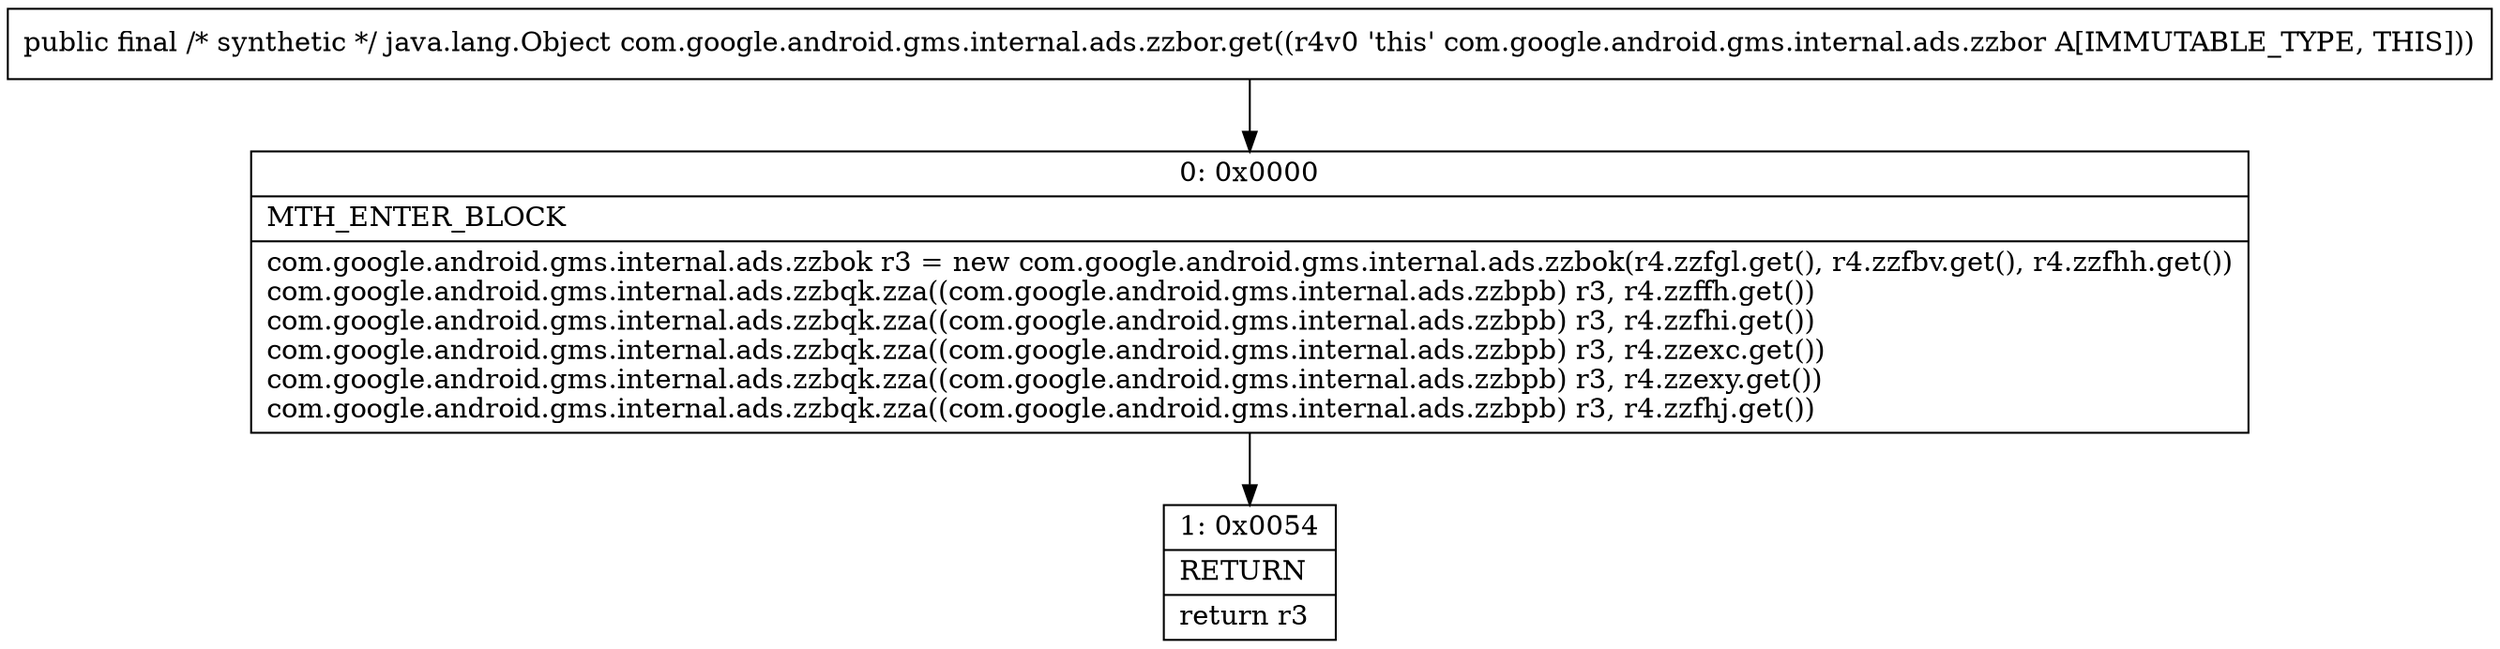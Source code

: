 digraph "CFG forcom.google.android.gms.internal.ads.zzbor.get()Ljava\/lang\/Object;" {
Node_0 [shape=record,label="{0\:\ 0x0000|MTH_ENTER_BLOCK\l|com.google.android.gms.internal.ads.zzbok r3 = new com.google.android.gms.internal.ads.zzbok(r4.zzfgl.get(), r4.zzfbv.get(), r4.zzfhh.get())\lcom.google.android.gms.internal.ads.zzbqk.zza((com.google.android.gms.internal.ads.zzbpb) r3, r4.zzffh.get())\lcom.google.android.gms.internal.ads.zzbqk.zza((com.google.android.gms.internal.ads.zzbpb) r3, r4.zzfhi.get())\lcom.google.android.gms.internal.ads.zzbqk.zza((com.google.android.gms.internal.ads.zzbpb) r3, r4.zzexc.get())\lcom.google.android.gms.internal.ads.zzbqk.zza((com.google.android.gms.internal.ads.zzbpb) r3, r4.zzexy.get())\lcom.google.android.gms.internal.ads.zzbqk.zza((com.google.android.gms.internal.ads.zzbpb) r3, r4.zzfhj.get())\l}"];
Node_1 [shape=record,label="{1\:\ 0x0054|RETURN\l|return r3\l}"];
MethodNode[shape=record,label="{public final \/* synthetic *\/ java.lang.Object com.google.android.gms.internal.ads.zzbor.get((r4v0 'this' com.google.android.gms.internal.ads.zzbor A[IMMUTABLE_TYPE, THIS])) }"];
MethodNode -> Node_0;
Node_0 -> Node_1;
}

